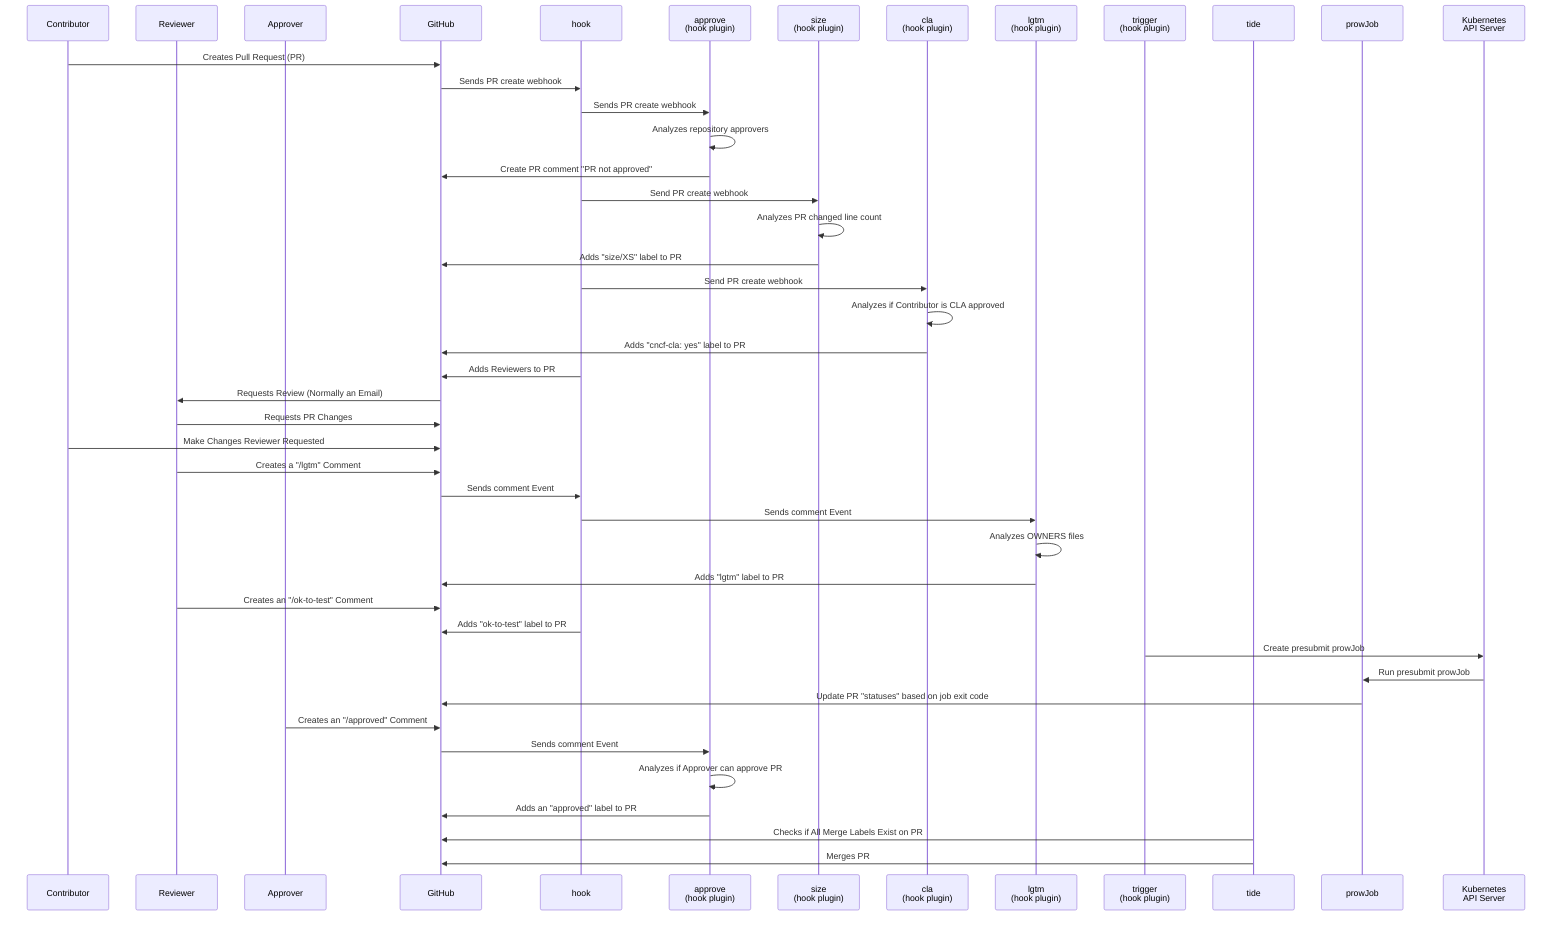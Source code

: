 sequenceDiagram
  participant Contributor
  participant Reviewer
  participant Approver
  participant GitHub
  participant hook
  participant approve as approve<br/>(hook plugin)
  participant size as size<br/>(hook plugin)
  participant cla as cla<br/>(hook plugin)
  participant lgtm as lgtm<br/>(hook plugin)
  participant trigger as trigger<br/>(hook plugin)
  participant tide
  participant prowJob
  participant k8s as Kubernetes<br/>API Server

  Contributor->>GitHub: Creates Pull Request (PR)
  GitHub->>hook: Sends PR create webhook
  hook->>approve: Sends PR create webhook
  approve->>approve: Analyzes repository approvers
  approve->>GitHub: Create PR comment "PR not approved"
  hook->>size: Send PR create webhook
  size->>size: Analyzes PR changed line count
  size->>GitHub: Adds "size/XS" label to PR
  hook->>cla: Send PR create webhook
  cla->>cla: Analyzes if Contributor is CLA approved
  cla->>GitHub: Adds "cncf-cla: yes" label to PR

  hook->>GitHub: Adds Reviewers to PR
  GitHub->>Reviewer: Requests Review (Normally an Email)
  Reviewer->>GitHub: Requests PR Changes
  Contributor->>GitHub: Make Changes Reviewer Requested
  Reviewer->>GitHub: Creates a "/lgtm" Comment
  GitHub->>hook: Sends comment Event
  hook->>lgtm: Sends comment Event
  lgtm->>lgtm: Analyzes OWNERS files
  lgtm->>GitHub: Adds "lgtm" label to PR

  Reviewer->>GitHub: Creates an "/ok-to-test" Comment
  hook->>GitHub: Adds "ok-to-test" label to PR
  trigger->>k8s: Create presubmit prowJob
  k8s->>prowJob: Run presubmit prowJob
  prowJob->>GitHub: Update PR "statuses" based on job exit code

  Approver->>GitHub: Creates an "/approved" Comment
  GitHub->>approve: Sends comment Event
  approve->>approve: Analyzes if Approver can approve PR
  approve->>GitHub: Adds an "approved" label to PR

  tide->>GitHub: Checks if All Merge Labels Exist on PR
  tide->>GitHub: Merges PR